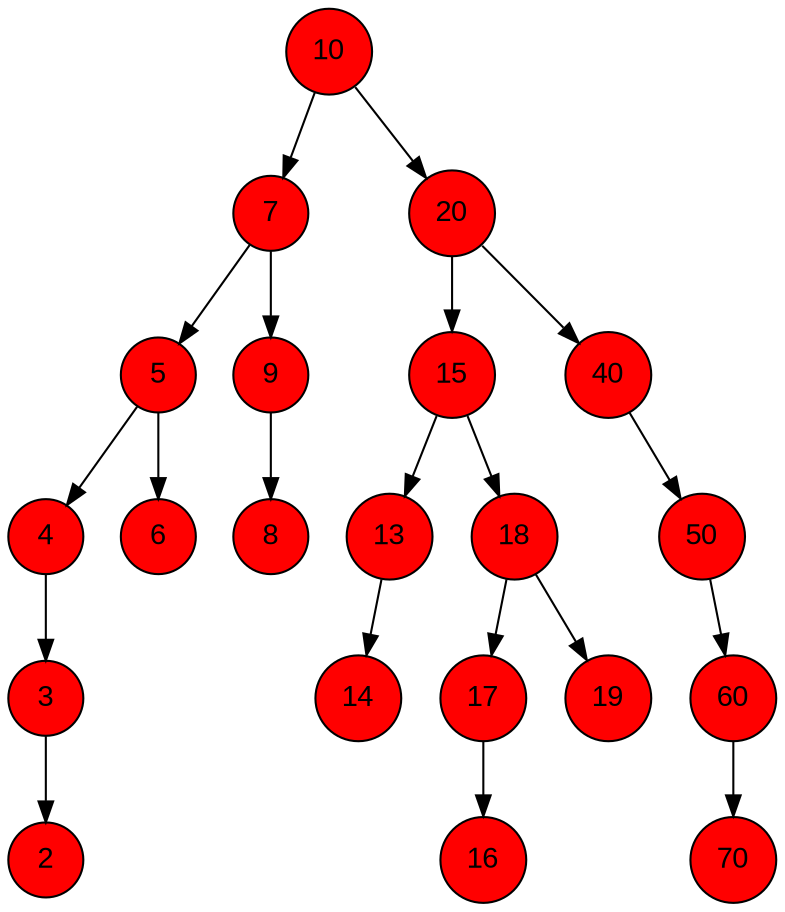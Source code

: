 digraph BST {
    node [fontname="Arial", shape=circle, style=filled, fillcolor=red];
    10 -> 7;
    7 -> 5;
    5 -> 4;
    4 -> 3;
    3 -> 2;
    5 -> 6;
    7 -> 9;
    9 -> 8;
    10 -> 20;
    20 -> 15;
    15 -> 13;
    13 -> 14;
    15 -> 18;
    18 -> 17;
    17 -> 16;
    18 -> 19;
    20 -> 40;
    40 -> 50;
    50 -> 60;
    60 -> 70;
}
